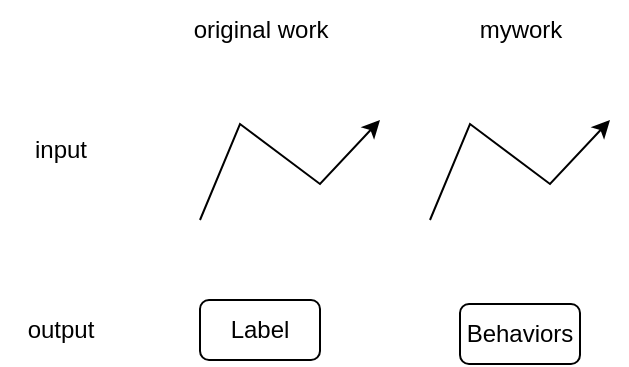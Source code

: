 <mxfile version="21.5.1" type="github">
  <diagram name="第 1 页" id="KNHEqbZVAHvmIaSe3MKi">
    <mxGraphModel dx="1379" dy="764" grid="1" gridSize="10" guides="1" tooltips="1" connect="1" arrows="1" fold="1" page="1" pageScale="1" pageWidth="827" pageHeight="1169" math="0" shadow="0">
      <root>
        <mxCell id="0" />
        <mxCell id="1" parent="0" />
        <mxCell id="1OqqRxwh5PaeHBQ_1EnT-1" value="input" style="text;html=1;align=center;verticalAlign=middle;resizable=0;points=[];autosize=1;strokeColor=none;fillColor=none;" vertex="1" parent="1">
          <mxGeometry x="95" y="158" width="50" height="30" as="geometry" />
        </mxCell>
        <mxCell id="1OqqRxwh5PaeHBQ_1EnT-2" value="output" style="text;html=1;align=center;verticalAlign=middle;resizable=0;points=[];autosize=1;strokeColor=none;fillColor=none;" vertex="1" parent="1">
          <mxGeometry x="90" y="248" width="60" height="30" as="geometry" />
        </mxCell>
        <mxCell id="1OqqRxwh5PaeHBQ_1EnT-3" value="original work" style="text;html=1;align=center;verticalAlign=middle;resizable=0;points=[];autosize=1;strokeColor=none;fillColor=none;" vertex="1" parent="1">
          <mxGeometry x="175" y="98" width="90" height="30" as="geometry" />
        </mxCell>
        <mxCell id="1OqqRxwh5PaeHBQ_1EnT-4" value="mywork" style="text;html=1;align=center;verticalAlign=middle;resizable=0;points=[];autosize=1;strokeColor=none;fillColor=none;" vertex="1" parent="1">
          <mxGeometry x="320" y="98" width="60" height="30" as="geometry" />
        </mxCell>
        <mxCell id="1OqqRxwh5PaeHBQ_1EnT-5" value="" style="endArrow=classic;html=1;rounded=0;" edge="1" parent="1">
          <mxGeometry width="50" height="50" relative="1" as="geometry">
            <mxPoint x="305" y="208" as="sourcePoint" />
            <mxPoint x="395" y="158" as="targetPoint" />
            <Array as="points">
              <mxPoint x="325" y="160" />
              <mxPoint x="365" y="190" />
            </Array>
          </mxGeometry>
        </mxCell>
        <mxCell id="1OqqRxwh5PaeHBQ_1EnT-6" value="Label" style="rounded=1;whiteSpace=wrap;html=1;" vertex="1" parent="1">
          <mxGeometry x="190" y="248" width="60" height="30" as="geometry" />
        </mxCell>
        <mxCell id="1OqqRxwh5PaeHBQ_1EnT-7" value="Behaviors" style="rounded=1;whiteSpace=wrap;html=1;" vertex="1" parent="1">
          <mxGeometry x="320" y="250" width="60" height="30" as="geometry" />
        </mxCell>
        <mxCell id="1OqqRxwh5PaeHBQ_1EnT-8" value="" style="endArrow=classic;html=1;rounded=0;" edge="1" parent="1">
          <mxGeometry width="50" height="50" relative="1" as="geometry">
            <mxPoint x="190" y="208" as="sourcePoint" />
            <mxPoint x="280" y="158" as="targetPoint" />
            <Array as="points">
              <mxPoint x="210" y="160" />
              <mxPoint x="250" y="190" />
            </Array>
          </mxGeometry>
        </mxCell>
      </root>
    </mxGraphModel>
  </diagram>
</mxfile>
